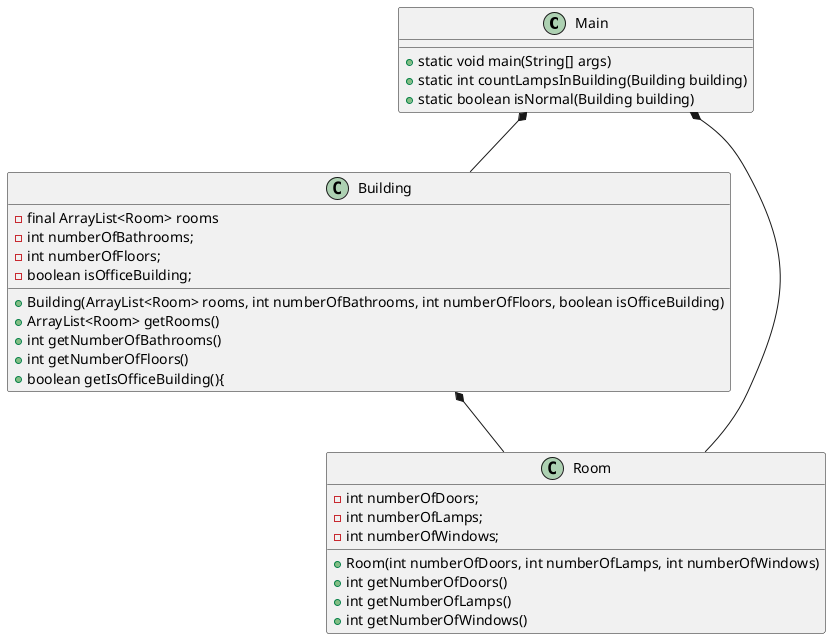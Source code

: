 @startuml
'https://plantuml.com/sequence-diagram

class Main
class Building
class Room

Main *-- Room
Main *-- Building
Building *-- Room

Main : + static void main(String[] args)
Main : + static int countLampsInBuilding(Building building)
Main : + static boolean isNormal(Building building)

Building : - final ArrayList<Room> rooms
Building : - int numberOfBathrooms;
Building : - int numberOfFloors;
Building : - boolean isOfficeBuilding;
Building : + Building(ArrayList<Room> rooms, int numberOfBathrooms, int numberOfFloors, boolean isOfficeBuilding)
Building : + ArrayList<Room> getRooms()
Building : + int getNumberOfBathrooms()
Building : + int getNumberOfFloors()
Building : + boolean getIsOfficeBuilding(){

Room : - int numberOfDoors;
Room : - int numberOfLamps;
Room : - int numberOfWindows;
Room : + Room(int numberOfDoors, int numberOfLamps, int numberOfWindows)
Room : + int getNumberOfDoors()
Room : + int getNumberOfLamps()
Room : + int getNumberOfWindows()


@enduml